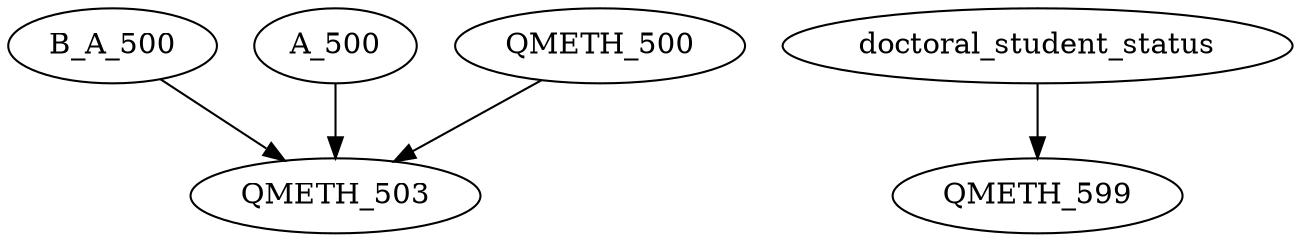 digraph G {
    edge [color=black];
    B_A_500 -> QMETH_503;
    A_500 -> QMETH_503;
    QMETH_500 -> QMETH_503;
    edge [color=black];
    doctoral_student_status -> QMETH_599;
}
